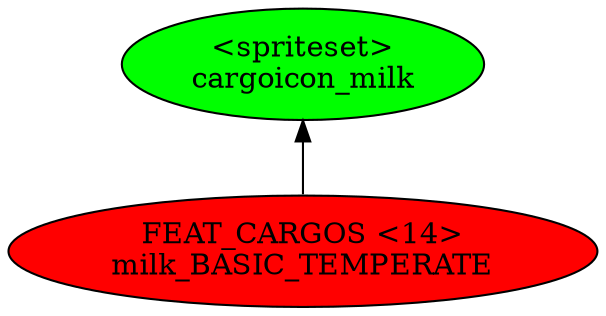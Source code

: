 digraph {
rankdir="BT"
cargoicon_milk [fillcolor=green style="filled" label="<spriteset>\ncargoicon_milk"]
milk_BASIC_TEMPERATE [fillcolor=red style="filled" label="FEAT_CARGOS <14>\nmilk_BASIC_TEMPERATE"]
milk_BASIC_TEMPERATE->cargoicon_milk
}
